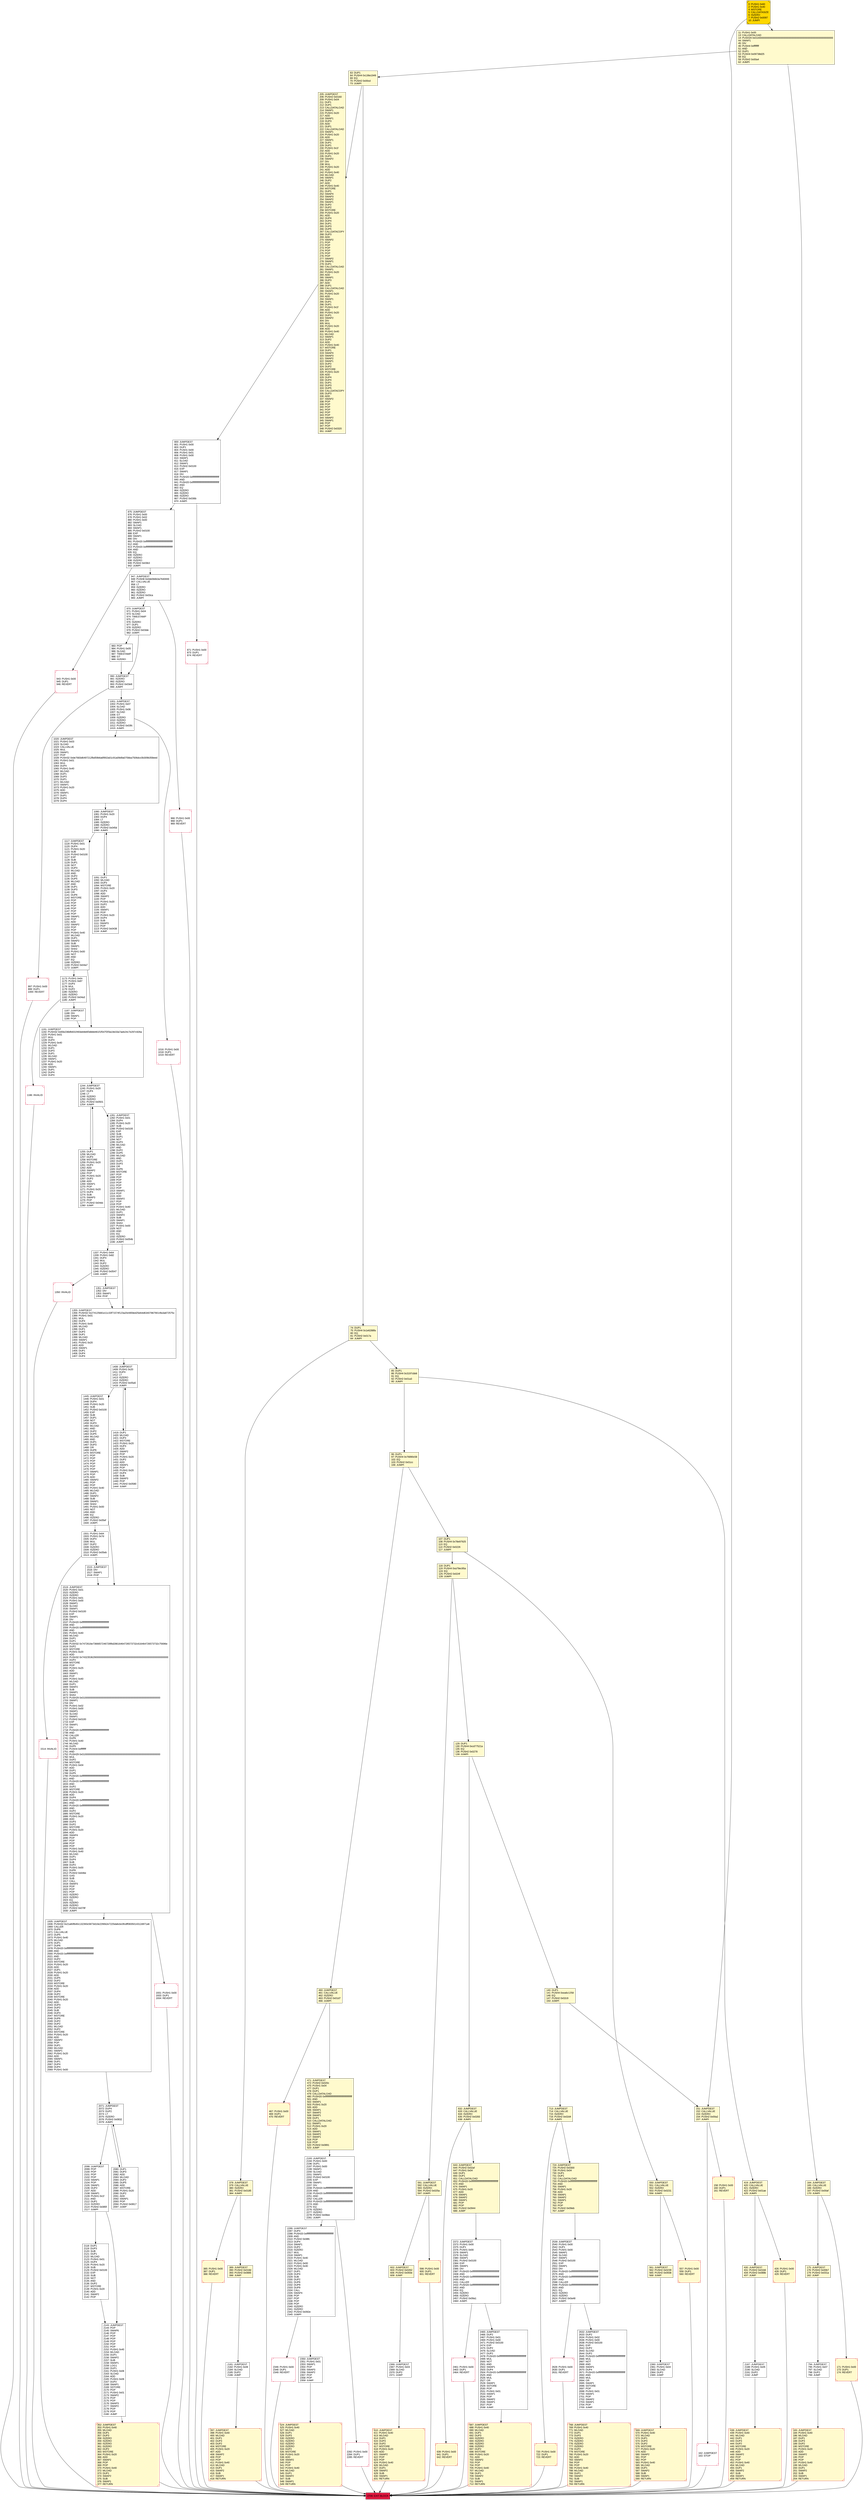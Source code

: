 digraph G {
bgcolor=transparent rankdir=UD;
node [shape=box style=filled color=black fillcolor=white fontname=arial fontcolor=black];
1187 [label="1187: JUMPDEST\l1188: DIV\l1189: SWAP1\l1190: POP\l" ];
183 [label="183: JUMPDEST\l184: PUSH1 0x40\l186: MLOAD\l187: DUP1\l188: DUP3\l189: DUP2\l190: MSTORE\l191: PUSH1 0x20\l193: ADD\l194: SWAP2\l195: POP\l196: POP\l197: PUSH1 0x40\l199: MLOAD\l200: DUP1\l201: SWAP2\l202: SUB\l203: SWAP1\l204: RETURN\l" fillcolor=lemonchiffon shape=Msquare color=crimson ];
438 [label="438: JUMPDEST\l439: PUSH1 0x40\l441: MLOAD\l442: DUP1\l443: DUP3\l444: DUP2\l445: MSTORE\l446: PUSH1 0x20\l448: ADD\l449: SWAP2\l450: POP\l451: POP\l452: PUSH1 0x40\l454: MLOAD\l455: DUP1\l456: SWAP2\l457: SUB\l458: SWAP1\l459: RETURN\l" fillcolor=lemonchiffon shape=Msquare color=crimson ];
171 [label="171: PUSH1 0x00\l173: DUP1\l174: REVERT\l" fillcolor=lemonchiffon shape=Msquare color=crimson ];
2539 [label="2539: JUMPDEST\l2540: PUSH1 0x00\l2542: DUP1\l2543: PUSH1 0x00\l2545: SWAP1\l2546: SLOAD\l2547: SWAP1\l2548: PUSH2 0x0100\l2551: EXP\l2552: SWAP1\l2553: DIV\l2554: PUSH20 0xffffffffffffffffffffffffffffffffffffffff\l2575: AND\l2576: PUSH20 0xffffffffffffffffffffffffffffffffffffffff\l2597: AND\l2598: CALLER\l2599: PUSH20 0xffffffffffffffffffffffffffffffffffffffff\l2620: AND\l2621: EQ\l2622: ISZERO\l2623: ISZERO\l2624: PUSH2 0x0a48\l2627: JUMPI\l" ];
389 [label="389: JUMPDEST\l390: PUSH2 0x018d\l393: PUSH2 0x0885\l396: JUMP\l" fillcolor=lemonchiffon ];
426 [label="426: PUSH1 0x00\l428: DUP1\l429: REVERT\l" fillcolor=lemonchiffon shape=Msquare color=crimson ];
1001 [label="1001: JUMPDEST\l1002: PUSH1 0x07\l1004: SLOAD\l1005: PUSH1 0x06\l1007: SLOAD\l1008: GT\l1009: ISZERO\l1010: ISZERO\l1011: ISZERO\l1012: PUSH2 0x03fc\l1015: JUMPI\l" ];
943 [label="943: PUSH1 0x00\l945: DUP1\l946: REVERT\l" shape=Msquare color=crimson ];
1408 [label="1408: JUMPDEST\l1409: PUSH1 0x20\l1411: DUP4\l1412: LT\l1413: ISZERO\l1414: ISZERO\l1415: PUSH2 0x05a5\l1418: JUMPI\l" ];
983 [label="983: POP\l984: PUSH1 0x05\l986: SLOAD\l987: TIMESTAMP\l988: GT\l989: ISZERO\l" ];
1117 [label="1117: JUMPDEST\l1118: PUSH1 0x01\l1120: DUP4\l1121: PUSH1 0x20\l1123: SUB\l1124: PUSH2 0x0100\l1127: EXP\l1128: SUB\l1129: DUP1\l1130: NOT\l1131: DUP3\l1132: MLOAD\l1133: AND\l1134: DUP2\l1135: DUP5\l1136: MLOAD\l1137: AND\l1138: DUP1\l1139: DUP3\l1140: OR\l1141: DUP6\l1142: MSTORE\l1143: POP\l1144: POP\l1145: POP\l1146: POP\l1147: POP\l1148: POP\l1149: SWAP1\l1150: POP\l1151: ADD\l1152: SWAP2\l1153: POP\l1154: POP\l1155: PUSH1 0x40\l1157: MLOAD\l1158: DUP1\l1159: SWAP2\l1160: SUB\l1161: SWAP1\l1162: SHA3\l1163: PUSH1 0x00\l1165: NOT\l1166: AND\l1167: EQ\l1168: ISZERO\l1169: PUSH2 0x04a7\l1172: JUMPI\l" ];
2181 [label="2181: JUMPDEST\l2182: PUSH1 0x06\l2184: SLOAD\l2185: DUP2\l2186: JUMP\l" ];
430 [label="430: JUMPDEST\l431: PUSH2 0x01b6\l434: PUSH2 0x088b\l437: JUMP\l" fillcolor=lemonchiffon ];
1519 [label="1519: JUMPDEST\l1520: PUSH1 0x01\l1522: ISZERO\l1523: ISZERO\l1524: PUSH1 0x01\l1526: PUSH1 0x00\l1528: SWAP1\l1529: SLOAD\l1530: SWAP1\l1531: PUSH2 0x0100\l1534: EXP\l1535: SWAP1\l1536: DIV\l1537: PUSH20 0xffffffffffffffffffffffffffffffffffffffff\l1558: AND\l1559: PUSH20 0xffffffffffffffffffffffffffffffffffffffff\l1580: AND\l1581: PUSH1 0x40\l1583: MLOAD\l1584: DUP1\l1585: DUP1\l1586: PUSH32 0x7472616e7366657246726f6d28616464726573732c616464726573732c75696e\l1619: DUP2\l1620: MSTORE\l1621: PUSH1 0x20\l1623: ADD\l1624: PUSH32 0x7432353629000000000000000000000000000000000000000000000000000000\l1657: DUP2\l1658: MSTORE\l1659: POP\l1660: PUSH1 0x25\l1662: ADD\l1663: SWAP1\l1664: POP\l1665: PUSH1 0x40\l1667: MLOAD\l1668: DUP1\l1669: SWAP2\l1670: SUB\l1671: SWAP1\l1672: SHA3\l1673: PUSH29 0x0100000000000000000000000000000000000000000000000000000000\l1703: SWAP1\l1704: DIV\l1705: PUSH1 0x02\l1707: PUSH1 0x00\l1709: SWAP1\l1710: SLOAD\l1711: SWAP1\l1712: PUSH2 0x0100\l1715: EXP\l1716: SWAP1\l1717: DIV\l1718: PUSH20 0xffffffffffffffffffffffffffffffffffffffff\l1739: AND\l1740: CALLER\l1741: DUP6\l1742: PUSH1 0x40\l1744: MLOAD\l1745: DUP5\l1746: PUSH4 0xffffffff\l1751: AND\l1752: PUSH29 0x0100000000000000000000000000000000000000000000000000000000\l1782: MUL\l1783: DUP2\l1784: MSTORE\l1785: PUSH1 0x04\l1787: ADD\l1788: DUP1\l1789: DUP5\l1790: PUSH20 0xffffffffffffffffffffffffffffffffffffffff\l1811: AND\l1812: PUSH20 0xffffffffffffffffffffffffffffffffffffffff\l1833: AND\l1834: DUP2\l1835: MSTORE\l1836: PUSH1 0x20\l1838: ADD\l1839: DUP4\l1840: PUSH20 0xffffffffffffffffffffffffffffffffffffffff\l1861: AND\l1862: PUSH20 0xffffffffffffffffffffffffffffffffffffffff\l1883: AND\l1884: DUP2\l1885: MSTORE\l1886: PUSH1 0x20\l1888: ADD\l1889: DUP3\l1890: DUP2\l1891: MSTORE\l1892: PUSH1 0x20\l1894: ADD\l1895: SWAP4\l1896: POP\l1897: POP\l1898: POP\l1899: POP\l1900: PUSH1 0x00\l1902: PUSH1 0x40\l1904: MLOAD\l1905: DUP1\l1906: DUP4\l1907: SUB\l1908: DUP2\l1909: PUSH1 0x00\l1911: DUP8\l1912: PUSH2 0x646e\l1915: GAS\l1916: SUB\l1917: CALL\l1918: SWAP3\l1919: POP\l1920: POP\l1921: POP\l1922: ISZERO\l1923: ISZERO\l1924: EQ\l1925: ISZERO\l1926: ISZERO\l1927: PUSH2 0x078f\l1930: JUMPI\l" ];
1186 [label="1186: INVALID\l" shape=Msquare color=crimson ];
794 [label="794: JUMPDEST\l795: PUSH1 0x07\l797: SLOAD\l798: DUP2\l799: JUMP\l" ];
385 [label="385: PUSH1 0x00\l387: DUP1\l388: REVERT\l" fillcolor=lemonchiffon shape=Msquare color=crimson ];
1337 [label="1337: PUSH1 0x64\l1339: PUSH1 0x82\l1341: DUP3\l1342: MUL\l1343: DUP2\l1344: ISZERO\l1345: ISZERO\l1346: PUSH2 0x0547\l1349: JUMPI\l" ];
118 [label="118: DUP1\l119: PUSH4 0xa79ec95a\l124: EQ\l125: PUSH2 0x024f\l128: JUMPI\l" fillcolor=lemonchiffon ];
1931 [label="1931: PUSH1 0x00\l1933: DUP1\l1934: REVERT\l" shape=Msquare color=crimson ];
724 [label="724: JUMPDEST\l725: PUSH2 0x0300\l728: PUSH1 0x04\l730: DUP1\l731: DUP1\l732: CALLDATALOAD\l733: PUSH20 0xffffffffffffffffffffffffffffffffffffffff\l754: AND\l755: SWAP1\l756: PUSH1 0x20\l758: ADD\l759: SWAP1\l760: SWAP2\l761: SWAP1\l762: POP\l763: POP\l764: PUSH2 0x09eb\l767: JUMP\l" fillcolor=lemonchiffon ];
524 [label="524: JUMPDEST\l525: PUSH1 0x40\l527: MLOAD\l528: DUP1\l529: DUP3\l530: ISZERO\l531: ISZERO\l532: ISZERO\l533: ISZERO\l534: DUP2\l535: MSTORE\l536: PUSH1 0x20\l538: ADD\l539: SWAP2\l540: POP\l541: POP\l542: PUSH1 0x40\l544: MLOAD\l545: DUP1\l546: SWAP2\l547: SUB\l548: SWAP1\l549: RETURN\l" fillcolor=lemonchiffon shape=Msquare color=crimson ];
129 [label="129: DUP1\l130: PUSH4 0xcd77521a\l135: EQ\l136: PUSH2 0x0278\l139: JUMPI\l" fillcolor=lemonchiffon ];
162 [label="162: JUMPDEST\l163: STOP\l" shape=Msquare color=crimson ];
471 [label="471: JUMPDEST\l472: PUSH2 0x020c\l475: PUSH1 0x04\l477: DUP1\l478: DUP1\l479: CALLDATALOAD\l480: PUSH20 0xffffffffffffffffffffffffffffffffffffffff\l501: AND\l502: SWAP1\l503: PUSH1 0x20\l505: ADD\l506: SWAP1\l507: SWAP2\l508: SWAP1\l509: DUP1\l510: CALLDATALOAD\l511: SWAP1\l512: PUSH1 0x20\l514: ADD\l515: SWAP1\l516: SWAP2\l517: SWAP1\l518: POP\l519: POP\l520: PUSH2 0x0891\l523: JUMP\l" fillcolor=lemonchiffon ];
1445 [label="1445: JUMPDEST\l1446: PUSH1 0x01\l1448: DUP4\l1449: PUSH1 0x20\l1451: SUB\l1452: PUSH2 0x0100\l1455: EXP\l1456: SUB\l1457: DUP1\l1458: NOT\l1459: DUP3\l1460: MLOAD\l1461: AND\l1462: DUP2\l1463: DUP5\l1464: MLOAD\l1465: AND\l1466: DUP1\l1467: DUP3\l1468: OR\l1469: DUP6\l1470: MSTORE\l1471: POP\l1472: POP\l1473: POP\l1474: POP\l1475: POP\l1476: POP\l1477: SWAP1\l1478: POP\l1479: ADD\l1480: SWAP2\l1481: POP\l1482: POP\l1483: PUSH1 0x40\l1485: MLOAD\l1486: DUP1\l1487: SWAP2\l1488: SUB\l1489: SWAP1\l1490: SHA3\l1491: PUSH1 0x00\l1493: NOT\l1494: AND\l1495: EQ\l1496: ISZERO\l1497: PUSH2 0x05ef\l1500: JUMPI\l" ];
0 [label="0: PUSH1 0x60\l2: PUSH1 0x40\l4: MSTORE\l5: CALLDATASIZE\l6: ISZERO\l7: PUSH2 0x0097\l10: JUMPI\l" fillcolor=lemonchiffon shape=Msquare fillcolor=gold ];
768 [label="768: JUMPDEST\l769: PUSH1 0x40\l771: MLOAD\l772: DUP1\l773: DUP3\l774: ISZERO\l775: ISZERO\l776: ISZERO\l777: ISZERO\l778: DUP2\l779: MSTORE\l780: PUSH1 0x20\l782: ADD\l783: SWAP2\l784: POP\l785: POP\l786: PUSH1 0x40\l788: MLOAD\l789: DUP1\l790: SWAP2\l791: SUB\l792: SWAP1\l793: RETURN\l" fillcolor=lemonchiffon shape=Msquare color=crimson ];
2461 [label="2461: PUSH1 0x00\l2463: DUP1\l2464: REVERT\l" shape=Msquare color=crimson ];
397 [label="397: JUMPDEST\l398: PUSH1 0x40\l400: MLOAD\l401: DUP1\l402: DUP3\l403: DUP2\l404: MSTORE\l405: PUSH1 0x20\l407: ADD\l408: SWAP2\l409: POP\l410: POP\l411: PUSH1 0x40\l413: MLOAD\l414: DUP1\l415: SWAP2\l416: SUB\l417: SWAP1\l418: RETURN\l" fillcolor=lemonchiffon shape=Msquare color=crimson ];
2286 [label="2286: JUMPDEST\l2287: DUP3\l2288: PUSH20 0xffffffffffffffffffffffffffffffffffffffff\l2309: AND\l2310: PUSH2 0x08fc\l2313: DUP4\l2314: SWAP1\l2315: DUP2\l2316: ISZERO\l2317: MUL\l2318: SWAP1\l2319: PUSH1 0x40\l2321: MLOAD\l2322: PUSH1 0x00\l2324: PUSH1 0x40\l2326: MLOAD\l2327: DUP1\l2328: DUP4\l2329: SUB\l2330: DUP2\l2331: DUP6\l2332: DUP9\l2333: DUP9\l2334: CALL\l2335: SWAP4\l2336: POP\l2337: POP\l2338: POP\l2339: POP\l2340: ISZERO\l2341: ISZERO\l2342: PUSH2 0x092e\l2345: JUMPI\l" ];
158 [label="158: PUSH1 0x00\l160: DUP1\l161: REVERT\l" fillcolor=lemonchiffon shape=Msquare color=crimson ];
164 [label="164: JUMPDEST\l165: CALLVALUE\l166: ISZERO\l167: PUSH2 0x00af\l170: JUMPI\l" fillcolor=lemonchiffon ];
997 [label="997: PUSH1 0x00\l999: DUP1\l1000: REVERT\l" shape=Msquare color=crimson ];
713 [label="713: JUMPDEST\l714: CALLVALUE\l715: ISZERO\l716: PUSH2 0x02d4\l719: JUMPI\l" fillcolor=lemonchiffon ];
1515 [label="1515: JUMPDEST\l1516: DIV\l1517: SWAP1\l1518: POP\l" ];
591 [label="591: JUMPDEST\l592: CALLVALUE\l593: ISZERO\l594: PUSH2 0x025a\l597: JUMPI\l" fillcolor=lemonchiffon ];
1244 [label="1244: JUMPDEST\l1245: PUSH1 0x20\l1247: DUP4\l1248: LT\l1249: ISZERO\l1250: ISZERO\l1251: PUSH2 0x0501\l1254: JUMPI\l" ];
2282 [label="2282: PUSH1 0x00\l2284: DUP1\l2285: REVERT\l" shape=Msquare color=crimson ];
2118 [label="2118: DUP1\l2119: DUP3\l2120: SUB\l2121: DUP1\l2122: MLOAD\l2123: PUSH1 0x01\l2125: DUP4\l2126: PUSH1 0x20\l2128: SUB\l2129: PUSH2 0x0100\l2132: EXP\l2133: SUB\l2134: NOT\l2135: AND\l2136: DUP2\l2137: MSTORE\l2138: PUSH1 0x20\l2140: ADD\l2141: SWAP2\l2142: POP\l" ];
561 [label="561: JUMPDEST\l562: PUSH2 0x0239\l565: PUSH2 0x0938\l568: JUMP\l" fillcolor=lemonchiffon ];
1514 [label="1514: INVALID\l" shape=Msquare color=crimson ];
1016 [label="1016: PUSH1 0x00\l1018: DUP1\l1019: REVERT\l" shape=Msquare color=crimson ];
352 [label="352: JUMPDEST\l353: PUSH1 0x40\l355: MLOAD\l356: DUP1\l357: DUP3\l358: ISZERO\l359: ISZERO\l360: ISZERO\l361: ISZERO\l362: DUP2\l363: MSTORE\l364: PUSH1 0x20\l366: ADD\l367: SWAP2\l368: POP\l369: POP\l370: PUSH1 0x40\l372: MLOAD\l373: DUP1\l374: SWAP2\l375: SUB\l376: SWAP1\l377: RETURN\l" fillcolor=lemonchiffon shape=Msquare color=crimson ];
1935 [label="1935: JUMPDEST\l1936: PUSH32 0x21a60fb40c132393c5873d10e2290b2e7225da6cbc0fcdff0835014312d971a6\l1969: CALLER\l1970: DUP6\l1971: CALLVALUE\l1972: DUP5\l1973: PUSH1 0x40\l1975: MLOAD\l1976: DUP1\l1977: DUP6\l1978: PUSH20 0xffffffffffffffffffffffffffffffffffffffff\l1999: AND\l2000: PUSH20 0xffffffffffffffffffffffffffffffffffffffff\l2021: AND\l2022: DUP2\l2023: MSTORE\l2024: PUSH1 0x20\l2026: ADD\l2027: DUP1\l2028: PUSH1 0x20\l2030: ADD\l2031: DUP5\l2032: DUP2\l2033: MSTORE\l2034: PUSH1 0x20\l2036: ADD\l2037: DUP4\l2038: DUP2\l2039: MSTORE\l2040: PUSH1 0x20\l2042: ADD\l2043: DUP3\l2044: DUP2\l2045: SUB\l2046: DUP3\l2047: MSTORE\l2048: DUP6\l2049: DUP2\l2050: DUP2\l2051: MLOAD\l2052: DUP2\l2053: MSTORE\l2054: PUSH1 0x20\l2056: ADD\l2057: SWAP2\l2058: POP\l2059: DUP1\l2060: MLOAD\l2061: SWAP1\l2062: PUSH1 0x20\l2064: ADD\l2065: SWAP1\l2066: DUP1\l2067: DUP4\l2068: DUP4\l2069: PUSH1 0x00\l" ];
966 [label="966: PUSH1 0x00\l968: DUP1\l969: REVERT\l" shape=Msquare color=crimson ];
990 [label="990: JUMPDEST\l991: ISZERO\l992: ISZERO\l993: PUSH2 0x03e9\l996: JUMPI\l" ];
2071 [label="2071: JUMPDEST\l2072: DUP4\l2073: DUP2\l2074: LT\l2075: ISZERO\l2076: PUSH2 0x0832\l2079: JUMPI\l" ];
85 [label="85: DUP1\l86: PUSH4 0x3197cbb6\l91: EQ\l92: PUSH2 0x01a3\l95: JUMPI\l" fillcolor=lemonchiffon ];
460 [label="460: JUMPDEST\l461: CALLVALUE\l462: ISZERO\l463: PUSH2 0x01d7\l466: JUMPI\l" fillcolor=lemonchiffon ];
720 [label="720: PUSH1 0x00\l722: DUP1\l723: REVERT\l" fillcolor=lemonchiffon shape=Msquare color=crimson ];
947 [label="947: JUMPDEST\l948: PUSH8 0x0de0b6b3a7640000\l957: CALLVALUE\l958: LT\l959: ISZERO\l960: ISZERO\l961: ISZERO\l962: PUSH2 0x03ca\l965: JUMPI\l" ];
467 [label="467: PUSH1 0x00\l469: DUP1\l470: REVERT\l" fillcolor=lemonchiffon shape=Msquare color=crimson ];
11 [label="11: PUSH1 0x00\l13: CALLDATALOAD\l14: PUSH29 0x0100000000000000000000000000000000000000000000000000000000\l44: SWAP1\l45: DIV\l46: PUSH4 0xffffffff\l51: AND\l52: DUP1\l53: PUSH4 0x09738d25\l58: EQ\l59: PUSH2 0x00a4\l62: JUMPI\l" fillcolor=lemonchiffon ];
1020 [label="1020: JUMPDEST\l1021: PUSH1 0x03\l1023: SLOAD\l1024: CALLVALUE\l1025: MUL\l1026: SWAP1\l1027: POP\l1028: PUSH32 0xde7683d6497212fbd59b6a6f902a01c91a09d9a070bba7506dcc0b309b358eed\l1061: PUSH1 0x01\l1063: MUL\l1064: DUP4\l1065: PUSH1 0x40\l1067: MLOAD\l1068: DUP1\l1069: DUP3\l1070: DUP1\l1071: MLOAD\l1072: SWAP1\l1073: PUSH1 0x20\l1075: ADD\l1076: SWAP1\l1077: DUP1\l1078: DUP4\l1079: DUP4\l" ];
1173 [label="1173: PUSH1 0x64\l1175: PUSH1 0x87\l1177: DUP3\l1178: MUL\l1179: DUP2\l1180: ISZERO\l1181: ISZERO\l1182: PUSH2 0x04a3\l1185: JUMPI\l" ];
96 [label="96: DUP1\l97: PUSH4 0x76890c58\l102: EQ\l103: PUSH2 0x01cc\l106: JUMPI\l" fillcolor=lemonchiffon ];
2187 [label="2187: JUMPDEST\l2188: PUSH1 0x05\l2190: SLOAD\l2191: DUP2\l2192: JUMP\l" ];
2350 [label="2350: JUMPDEST\l2351: PUSH1 0x01\l2353: SWAP1\l2354: POP\l2355: SWAP3\l2356: SWAP2\l2357: POP\l2358: POP\l2359: JUMP\l" ];
2372 [label="2372: JUMPDEST\l2373: PUSH1 0x00\l2375: DUP1\l2376: PUSH1 0x00\l2378: SWAP1\l2379: SLOAD\l2380: SWAP1\l2381: PUSH2 0x0100\l2384: EXP\l2385: SWAP1\l2386: DIV\l2387: PUSH20 0xffffffffffffffffffffffffffffffffffffffff\l2408: AND\l2409: PUSH20 0xffffffffffffffffffffffffffffffffffffffff\l2430: AND\l2431: CALLER\l2432: PUSH20 0xffffffffffffffffffffffffffffffffffffffff\l2453: AND\l2454: EQ\l2455: ISZERO\l2456: ISZERO\l2457: PUSH2 0x09a1\l2460: JUMPI\l" ];
419 [label="419: JUMPDEST\l420: CALLVALUE\l421: ISZERO\l422: PUSH2 0x01ae\l425: JUMPI\l" fillcolor=lemonchiffon ];
569 [label="569: JUMPDEST\l570: PUSH1 0x40\l572: MLOAD\l573: DUP1\l574: DUP3\l575: DUP2\l576: MSTORE\l577: PUSH1 0x20\l579: ADD\l580: SWAP2\l581: POP\l582: POP\l583: PUSH1 0x40\l585: MLOAD\l586: DUP1\l587: SWAP2\l588: SUB\l589: SWAP1\l590: RETURN\l" fillcolor=lemonchiffon shape=Msquare color=crimson ];
2346 [label="2346: PUSH1 0x00\l2348: DUP1\l2349: REVERT\l" shape=Msquare color=crimson ];
175 [label="175: JUMPDEST\l176: PUSH2 0x00b7\l179: PUSH2 0x031a\l182: JUMP\l" fillcolor=lemonchiffon ];
557 [label="557: PUSH1 0x00\l559: DUP1\l560: REVERT\l" fillcolor=lemonchiffon shape=Msquare color=crimson ];
2706 [label="2706: EXIT BLOCK\l" fillcolor=crimson ];
687 [label="687: JUMPDEST\l688: PUSH1 0x40\l690: MLOAD\l691: DUP1\l692: DUP3\l693: ISZERO\l694: ISZERO\l695: ISZERO\l696: ISZERO\l697: DUP2\l698: MSTORE\l699: PUSH1 0x20\l701: ADD\l702: SWAP2\l703: POP\l704: POP\l705: PUSH1 0x40\l707: MLOAD\l708: DUP1\l709: SWAP2\l710: SUB\l711: SWAP1\l712: RETURN\l" fillcolor=lemonchiffon shape=Msquare color=crimson ];
2193 [label="2193: JUMPDEST\l2194: PUSH1 0x00\l2196: DUP1\l2197: PUSH1 0x00\l2199: SWAP1\l2200: SLOAD\l2201: SWAP1\l2202: PUSH2 0x0100\l2205: EXP\l2206: SWAP1\l2207: DIV\l2208: PUSH20 0xffffffffffffffffffffffffffffffffffffffff\l2229: AND\l2230: PUSH20 0xffffffffffffffffffffffffffffffffffffffff\l2251: AND\l2252: CALLER\l2253: PUSH20 0xffffffffffffffffffffffffffffffffffffffff\l2274: AND\l2275: EQ\l2276: ISZERO\l2277: ISZERO\l2278: PUSH2 0x08ee\l2281: JUMPI\l" ];
151 [label="151: JUMPDEST\l152: CALLVALUE\l153: ISZERO\l154: PUSH2 0x00a2\l157: JUMPI\l" fillcolor=lemonchiffon ];
1355 [label="1355: JUMPDEST\l1356: PUSH32 0x274125681e11c33f71574f123a20cfd59ed25e64d634078679014fa3a872575c\l1389: PUSH1 0x01\l1391: MUL\l1392: DUP4\l1393: PUSH1 0x40\l1395: MLOAD\l1396: DUP1\l1397: DUP3\l1398: DUP1\l1399: MLOAD\l1400: SWAP1\l1401: PUSH1 0x20\l1403: ADD\l1404: SWAP1\l1405: DUP1\l1406: DUP4\l1407: DUP4\l" ];
2366 [label="2366: JUMPDEST\l2367: PUSH1 0x03\l2369: SLOAD\l2370: DUP2\l2371: JUMP\l" ];
1281 [label="1281: JUMPDEST\l1282: PUSH1 0x01\l1284: DUP4\l1285: PUSH1 0x20\l1287: SUB\l1288: PUSH2 0x0100\l1291: EXP\l1292: SUB\l1293: DUP1\l1294: NOT\l1295: DUP3\l1296: MLOAD\l1297: AND\l1298: DUP2\l1299: DUP5\l1300: MLOAD\l1301: AND\l1302: DUP1\l1303: DUP3\l1304: OR\l1305: DUP6\l1306: MSTORE\l1307: POP\l1308: POP\l1309: POP\l1310: POP\l1311: POP\l1312: POP\l1313: SWAP1\l1314: POP\l1315: ADD\l1316: SWAP2\l1317: POP\l1318: POP\l1319: PUSH1 0x40\l1321: MLOAD\l1322: DUP1\l1323: SWAP2\l1324: SUB\l1325: SWAP1\l1326: SHA3\l1327: PUSH1 0x00\l1329: NOT\l1330: AND\l1331: EQ\l1332: ISZERO\l1333: PUSH2 0x054b\l1336: JUMPI\l" ];
970 [label="970: JUMPDEST\l971: PUSH1 0x04\l973: SLOAD\l974: TIMESTAMP\l975: LT\l976: ISZERO\l977: DUP1\l978: ISZERO\l979: PUSH2 0x03de\l982: JUMPI\l" ];
2080 [label="2080: DUP1\l2081: DUP3\l2082: ADD\l2083: MLOAD\l2084: DUP2\l2085: DUP5\l2086: ADD\l2087: MSTORE\l2088: PUSH1 0x20\l2090: DUP2\l2091: ADD\l2092: SWAP1\l2093: POP\l2094: PUSH2 0x0817\l2097: JUMP\l" ];
2465 [label="2465: JUMPDEST\l2466: DUP2\l2467: PUSH1 0x01\l2469: PUSH1 0x00\l2471: PUSH2 0x0100\l2474: EXP\l2475: DUP2\l2476: SLOAD\l2477: DUP2\l2478: PUSH20 0xffffffffffffffffffffffffffffffffffffffff\l2499: MUL\l2500: NOT\l2501: AND\l2502: SWAP1\l2503: DUP4\l2504: PUSH20 0xffffffffffffffffffffffffffffffffffffffff\l2525: AND\l2526: MUL\l2527: OR\l2528: SWAP1\l2529: SSTORE\l2530: POP\l2531: PUSH1 0x01\l2533: SWAP1\l2534: POP\l2535: SWAP2\l2536: SWAP1\l2537: POP\l2538: JUMP\l" ];
2632 [label="2632: JUMPDEST\l2633: DUP2\l2634: PUSH1 0x02\l2636: PUSH1 0x00\l2638: PUSH2 0x0100\l2641: EXP\l2642: DUP2\l2643: SLOAD\l2644: DUP2\l2645: PUSH20 0xffffffffffffffffffffffffffffffffffffffff\l2666: MUL\l2667: NOT\l2668: AND\l2669: SWAP1\l2670: DUP4\l2671: PUSH20 0xffffffffffffffffffffffffffffffffffffffff\l2692: AND\l2693: MUL\l2694: OR\l2695: SWAP1\l2696: SSTORE\l2697: POP\l2698: PUSH1 0x01\l2700: SWAP1\l2701: POP\l2702: SWAP2\l2703: SWAP1\l2704: POP\l2705: JUMP\l" ];
1191 [label="1191: JUMPDEST\l1192: PUSH32 0x65b236bfb931f493eb9e6f3db8d461f1f547f2f3a19e33a7aeb24c7e297c926a\l1225: PUSH1 0x01\l1227: MUL\l1228: DUP4\l1229: PUSH1 0x40\l1231: MLOAD\l1232: DUP1\l1233: DUP3\l1234: DUP1\l1235: MLOAD\l1236: SWAP1\l1237: PUSH1 0x20\l1239: ADD\l1240: SWAP1\l1241: DUP1\l1242: DUP4\l1243: DUP4\l" ];
871 [label="871: PUSH1 0x00\l873: DUP1\l874: REVERT\l" shape=Msquare color=crimson ];
875 [label="875: JUMPDEST\l876: PUSH1 0x00\l878: PUSH1 0x02\l880: PUSH1 0x00\l882: SWAP1\l883: SLOAD\l884: SWAP1\l885: PUSH2 0x0100\l888: EXP\l889: SWAP1\l890: DIV\l891: PUSH20 0xffffffffffffffffffffffffffffffffffffffff\l912: AND\l913: PUSH20 0xffffffffffffffffffffffffffffffffffffffff\l934: AND\l935: EQ\l936: ISZERO\l937: ISZERO\l938: ISZERO\l939: PUSH2 0x03b3\l942: JUMPI\l" ];
107 [label="107: DUP1\l108: PUSH4 0x78e97925\l113: EQ\l114: PUSH2 0x0226\l117: JUMPI\l" fillcolor=lemonchiffon ];
610 [label="610: JUMPDEST\l611: PUSH1 0x40\l613: MLOAD\l614: DUP1\l615: DUP3\l616: DUP2\l617: MSTORE\l618: PUSH1 0x20\l620: ADD\l621: SWAP2\l622: POP\l623: POP\l624: PUSH1 0x40\l626: MLOAD\l627: DUP1\l628: SWAP2\l629: SUB\l630: SWAP1\l631: RETURN\l" fillcolor=lemonchiffon shape=Msquare color=crimson ];
2098 [label="2098: JUMPDEST\l2099: POP\l2100: POP\l2101: POP\l2102: POP\l2103: SWAP1\l2104: POP\l2105: SWAP1\l2106: DUP2\l2107: ADD\l2108: SWAP1\l2109: PUSH1 0x1f\l2111: AND\l2112: DUP1\l2113: ISZERO\l2114: PUSH2 0x085f\l2117: JUMPI\l" ];
63 [label="63: DUP1\l64: PUSH4 0x136e1949\l69: EQ\l70: PUSH2 0x00cd\l73: JUMPI\l" fillcolor=lemonchiffon ];
1419 [label="1419: DUP1\l1420: MLOAD\l1421: DUP3\l1422: MSTORE\l1423: PUSH1 0x20\l1425: DUP3\l1426: ADD\l1427: SWAP2\l1428: POP\l1429: PUSH1 0x20\l1431: DUP2\l1432: ADD\l1433: SWAP1\l1434: POP\l1435: PUSH1 0x20\l1437: DUP4\l1438: SUB\l1439: SWAP3\l1440: POP\l1441: PUSH2 0x0580\l1444: JUMP\l" ];
205 [label="205: JUMPDEST\l206: PUSH2 0x0160\l209: PUSH1 0x04\l211: DUP1\l212: DUP1\l213: CALLDATALOAD\l214: SWAP1\l215: PUSH1 0x20\l217: ADD\l218: SWAP1\l219: DUP3\l220: ADD\l221: DUP1\l222: CALLDATALOAD\l223: SWAP1\l224: PUSH1 0x20\l226: ADD\l227: SWAP1\l228: DUP1\l229: DUP1\l230: PUSH1 0x1f\l232: ADD\l233: PUSH1 0x20\l235: DUP1\l236: SWAP2\l237: DIV\l238: MUL\l239: PUSH1 0x20\l241: ADD\l242: PUSH1 0x40\l244: MLOAD\l245: SWAP1\l246: DUP2\l247: ADD\l248: PUSH1 0x40\l250: MSTORE\l251: DUP1\l252: SWAP4\l253: SWAP3\l254: SWAP2\l255: SWAP1\l256: DUP2\l257: DUP2\l258: MSTORE\l259: PUSH1 0x20\l261: ADD\l262: DUP4\l263: DUP4\l264: DUP1\l265: DUP3\l266: DUP5\l267: CALLDATACOPY\l268: DUP3\l269: ADD\l270: SWAP2\l271: POP\l272: POP\l273: POP\l274: POP\l275: POP\l276: POP\l277: SWAP2\l278: SWAP1\l279: DUP1\l280: CALLDATALOAD\l281: SWAP1\l282: PUSH1 0x20\l284: ADD\l285: SWAP1\l286: DUP3\l287: ADD\l288: DUP1\l289: CALLDATALOAD\l290: SWAP1\l291: PUSH1 0x20\l293: ADD\l294: SWAP1\l295: DUP1\l296: DUP1\l297: PUSH1 0x1f\l299: ADD\l300: PUSH1 0x20\l302: DUP1\l303: SWAP2\l304: DIV\l305: MUL\l306: PUSH1 0x20\l308: ADD\l309: PUSH1 0x40\l311: MLOAD\l312: SWAP1\l313: DUP2\l314: ADD\l315: PUSH1 0x40\l317: MSTORE\l318: DUP1\l319: SWAP4\l320: SWAP3\l321: SWAP2\l322: SWAP1\l323: DUP2\l324: DUP2\l325: MSTORE\l326: PUSH1 0x20\l328: ADD\l329: DUP4\l330: DUP4\l331: DUP1\l332: DUP3\l333: DUP5\l334: CALLDATACOPY\l335: DUP3\l336: ADD\l337: SWAP2\l338: POP\l339: POP\l340: POP\l341: POP\l342: POP\l343: POP\l344: SWAP2\l345: SWAP1\l346: POP\l347: POP\l348: PUSH2 0x0320\l351: JUMP\l" fillcolor=lemonchiffon ];
2143 [label="2143: JUMPDEST\l2144: POP\l2145: SWAP6\l2146: POP\l2147: POP\l2148: POP\l2149: POP\l2150: POP\l2151: POP\l2152: PUSH1 0x40\l2154: MLOAD\l2155: DUP1\l2156: SWAP2\l2157: SUB\l2158: SWAP1\l2159: LOG1\l2160: DUP1\l2161: PUSH1 0x06\l2163: SLOAD\l2164: ADD\l2165: PUSH1 0x06\l2167: DUP2\l2168: SWAP1\l2169: SSTORE\l2170: POP\l2171: PUSH1 0x01\l2173: SWAP2\l2174: POP\l2175: POP\l2176: SWAP3\l2177: SWAP2\l2178: POP\l2179: POP\l2180: JUMP\l" ];
800 [label="800: JUMPDEST\l801: PUSH1 0x00\l803: DUP1\l804: PUSH1 0x00\l806: PUSH1 0x01\l808: PUSH1 0x00\l810: SWAP1\l811: SLOAD\l812: SWAP1\l813: PUSH2 0x0100\l816: EXP\l817: SWAP1\l818: DIV\l819: PUSH20 0xffffffffffffffffffffffffffffffffffffffff\l840: AND\l841: PUSH20 0xffffffffffffffffffffffffffffffffffffffff\l862: AND\l863: EQ\l864: ISZERO\l865: ISZERO\l866: ISZERO\l867: PUSH2 0x036b\l870: JUMPI\l" ];
550 [label="550: JUMPDEST\l551: CALLVALUE\l552: ISZERO\l553: PUSH2 0x0231\l556: JUMPI\l" fillcolor=lemonchiffon ];
639 [label="639: PUSH1 0x00\l641: DUP1\l642: REVERT\l" fillcolor=lemonchiffon shape=Msquare color=crimson ];
1351 [label="1351: JUMPDEST\l1352: DIV\l1353: SWAP1\l1354: POP\l" ];
2628 [label="2628: PUSH1 0x00\l2630: DUP1\l2631: REVERT\l" shape=Msquare color=crimson ];
1501 [label="1501: PUSH1 0x64\l1503: PUSH1 0x7d\l1505: DUP3\l1506: MUL\l1507: DUP2\l1508: ISZERO\l1509: ISZERO\l1510: PUSH2 0x05eb\l1513: JUMPI\l" ];
74 [label="74: DUP1\l75: PUSH4 0x1e6288fa\l80: EQ\l81: PUSH2 0x017a\l84: JUMPI\l" fillcolor=lemonchiffon ];
632 [label="632: JUMPDEST\l633: CALLVALUE\l634: ISZERO\l635: PUSH2 0x0283\l638: JUMPI\l" fillcolor=lemonchiffon ];
140 [label="140: DUP1\l141: PUSH4 0xea6c1258\l146: EQ\l147: PUSH2 0x02c9\l150: JUMPI\l" fillcolor=lemonchiffon ];
1091 [label="1091: DUP1\l1092: MLOAD\l1093: DUP3\l1094: MSTORE\l1095: PUSH1 0x20\l1097: DUP3\l1098: ADD\l1099: SWAP2\l1100: POP\l1101: PUSH1 0x20\l1103: DUP2\l1104: ADD\l1105: SWAP1\l1106: POP\l1107: PUSH1 0x20\l1109: DUP4\l1110: SUB\l1111: SWAP3\l1112: POP\l1113: PUSH2 0x0438\l1116: JUMP\l" ];
1255 [label="1255: DUP1\l1256: MLOAD\l1257: DUP3\l1258: MSTORE\l1259: PUSH1 0x20\l1261: DUP3\l1262: ADD\l1263: SWAP2\l1264: POP\l1265: PUSH1 0x20\l1267: DUP2\l1268: ADD\l1269: SWAP1\l1270: POP\l1271: PUSH1 0x20\l1273: DUP4\l1274: SUB\l1275: SWAP3\l1276: POP\l1277: PUSH2 0x04dc\l1280: JUMP\l" ];
2360 [label="2360: JUMPDEST\l2361: PUSH1 0x04\l2363: SLOAD\l2364: DUP2\l2365: JUMP\l" ];
598 [label="598: PUSH1 0x00\l600: DUP1\l601: REVERT\l" fillcolor=lemonchiffon shape=Msquare color=crimson ];
1350 [label="1350: INVALID\l" shape=Msquare color=crimson ];
378 [label="378: JUMPDEST\l379: CALLVALUE\l380: ISZERO\l381: PUSH2 0x0185\l384: JUMPI\l" fillcolor=lemonchiffon ];
602 [label="602: JUMPDEST\l603: PUSH2 0x0262\l606: PUSH2 0x093e\l609: JUMP\l" fillcolor=lemonchiffon ];
643 [label="643: JUMPDEST\l644: PUSH2 0x02af\l647: PUSH1 0x04\l649: DUP1\l650: DUP1\l651: CALLDATALOAD\l652: PUSH20 0xffffffffffffffffffffffffffffffffffffffff\l673: AND\l674: SWAP1\l675: PUSH1 0x20\l677: ADD\l678: SWAP1\l679: SWAP2\l680: SWAP1\l681: POP\l682: POP\l683: PUSH2 0x0944\l686: JUMP\l" fillcolor=lemonchiffon ];
1080 [label="1080: JUMPDEST\l1081: PUSH1 0x20\l1083: DUP4\l1084: LT\l1085: ISZERO\l1086: ISZERO\l1087: PUSH2 0x045d\l1090: JUMPI\l" ];
687 -> 2706;
460 -> 467;
63 -> 205;
1281 -> 1355;
2098 -> 2143;
205 -> 800;
1080 -> 1091;
1091 -> 1080;
96 -> 460;
107 -> 550;
74 -> 378;
800 -> 875;
85 -> 96;
632 -> 643;
947 -> 966;
118 -> 129;
569 -> 2706;
2346 -> 2706;
800 -> 871;
557 -> 2706;
389 -> 2181;
794 -> 183;
724 -> 2539;
2465 -> 687;
2181 -> 397;
1445 -> 1519;
990 -> 997;
2372 -> 2465;
11 -> 164;
632 -> 639;
713 -> 720;
1519 -> 1931;
1935 -> 2071;
1408 -> 1445;
63 -> 74;
1519 -> 1935;
610 -> 2706;
460 -> 471;
2366 -> 610;
0 -> 11;
164 -> 171;
639 -> 2706;
550 -> 557;
871 -> 2706;
1001 -> 1016;
1515 -> 1519;
430 -> 2187;
598 -> 2706;
1173 -> 1186;
990 -> 1001;
602 -> 2366;
140 -> 151;
713 -> 724;
1117 -> 1173;
1350 -> 2706;
118 -> 591;
2628 -> 2706;
643 -> 2372;
1173 -> 1187;
983 -> 990;
1001 -> 1020;
2187 -> 438;
2360 -> 569;
1351 -> 1355;
74 -> 85;
419 -> 426;
2632 -> 768;
2143 -> 352;
1020 -> 1080;
1191 -> 1244;
970 -> 983;
550 -> 561;
1186 -> 2706;
419 -> 430;
183 -> 2706;
2118 -> 2143;
438 -> 2706;
1355 -> 1408;
171 -> 2706;
426 -> 2706;
943 -> 2706;
2098 -> 2118;
1501 -> 1515;
0 -> 151;
524 -> 2706;
471 -> 2193;
162 -> 2706;
561 -> 2360;
11 -> 63;
151 -> 158;
2193 -> 2286;
175 -> 794;
397 -> 2706;
158 -> 2706;
151 -> 162;
768 -> 2706;
2461 -> 2706;
96 -> 107;
2539 -> 2632;
385 -> 2706;
591 -> 602;
2286 -> 2346;
2350 -> 524;
140 -> 713;
1931 -> 2706;
2071 -> 2098;
2372 -> 2461;
2286 -> 2350;
591 -> 598;
875 -> 947;
1501 -> 1514;
1281 -> 1337;
1244 -> 1255;
1255 -> 1244;
1337 -> 1351;
875 -> 943;
129 -> 140;
1187 -> 1191;
1514 -> 2706;
1016 -> 2706;
164 -> 175;
352 -> 2706;
1117 -> 1191;
1244 -> 1281;
997 -> 2706;
2282 -> 2706;
1408 -> 1419;
1419 -> 1408;
2071 -> 2080;
2080 -> 2071;
129 -> 632;
378 -> 385;
1337 -> 1350;
1445 -> 1501;
2193 -> 2282;
467 -> 2706;
720 -> 2706;
85 -> 419;
947 -> 970;
1080 -> 1117;
2539 -> 2628;
966 -> 2706;
107 -> 118;
378 -> 389;
970 -> 990;
}